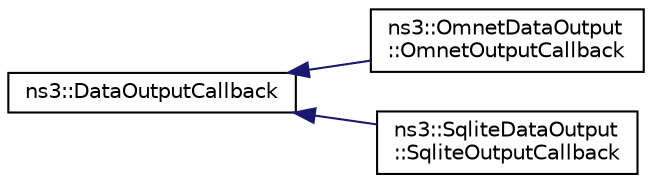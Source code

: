 digraph "Graphical Class Hierarchy"
{
 // LATEX_PDF_SIZE
  edge [fontname="Helvetica",fontsize="10",labelfontname="Helvetica",labelfontsize="10"];
  node [fontname="Helvetica",fontsize="10",shape=record];
  rankdir="LR";
  Node0 [label="ns3::DataOutputCallback",height=0.2,width=0.4,color="black", fillcolor="white", style="filled",URL="$classns3_1_1_data_output_callback.html",tooltip="Callback class for the DataOutput classes."];
  Node0 -> Node1 [dir="back",color="midnightblue",fontsize="10",style="solid",fontname="Helvetica"];
  Node1 [label="ns3::OmnetDataOutput\l::OmnetOutputCallback",height=0.2,width=0.4,color="black", fillcolor="white", style="filled",URL="$classns3_1_1_omnet_data_output_1_1_omnet_output_callback.html",tooltip="Class to generate OMNeT output."];
  Node0 -> Node2 [dir="back",color="midnightblue",fontsize="10",style="solid",fontname="Helvetica"];
  Node2 [label="ns3::SqliteDataOutput\l::SqliteOutputCallback",height=0.2,width=0.4,color="black", fillcolor="white", style="filled",URL="$classns3_1_1_sqlite_data_output_1_1_sqlite_output_callback.html",tooltip="Class to generate OMNeT output."];
}
